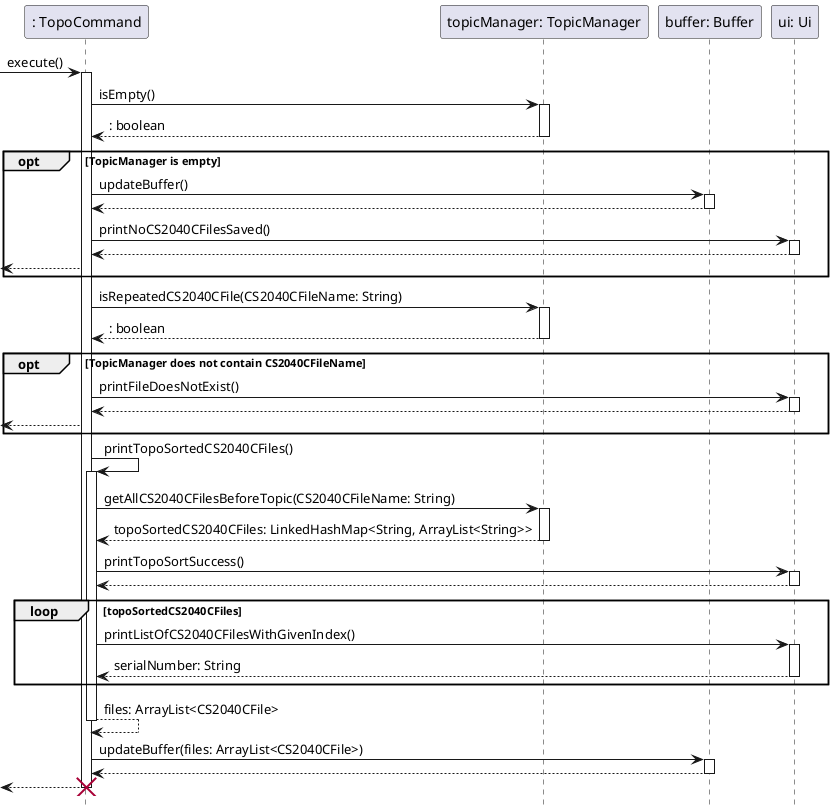 @startuml
hide footbox

participant ": TopoCommand" as TopoCommand
participant "topicManager: TopicManager" as TopicManager
participant "buffer: Buffer" as Buffer
participant "ui: Ui" as Ui

-> TopoCommand : execute()
activate TopoCommand
    TopoCommand -> TopicManager: isEmpty()
    activate TopicManager
    return : boolean

    opt TopicManager is empty
        TopoCommand -> Buffer: updateBuffer()
        activate Buffer
        return

        TopoCommand -> Ui: printNoCS2040CFilesSaved()
        activate Ui
        return
        <-- TopoCommand
    end

    TopoCommand -> TopicManager: isRepeatedCS2040CFile(CS2040CFileName: String)
    activate TopicManager
    return : boolean

    opt TopicManager does not contain CS2040CFileName
        TopoCommand -> Ui: printFileDoesNotExist()
        activate Ui
        return
        <-- TopoCommand
    end

    TopoCommand -> TopoCommand: printTopoSortedCS2040CFiles()
    activate TopoCommand
        TopoCommand -> TopicManager: getAllCS2040CFilesBeforeTopic(CS2040CFileName: String)
        activate TopicManager
        return topoSortedCS2040CFiles: LinkedHashMap<String, ArrayList<String>>

        TopoCommand -> Ui: printTopoSortSuccess()
        activate Ui
        return

        loop topoSortedCS2040CFiles
            TopoCommand -> Ui: printListOfCS2040CFilesWithGivenIndex()
            activate Ui
            return serialNumber: String
        end
    return files: ArrayList<CS2040CFile>

    TopoCommand -> Buffer: updateBuffer(files: ArrayList<CS2040CFile>)
    activate Buffer
    return
return
destroy TopoCommand
@enduml